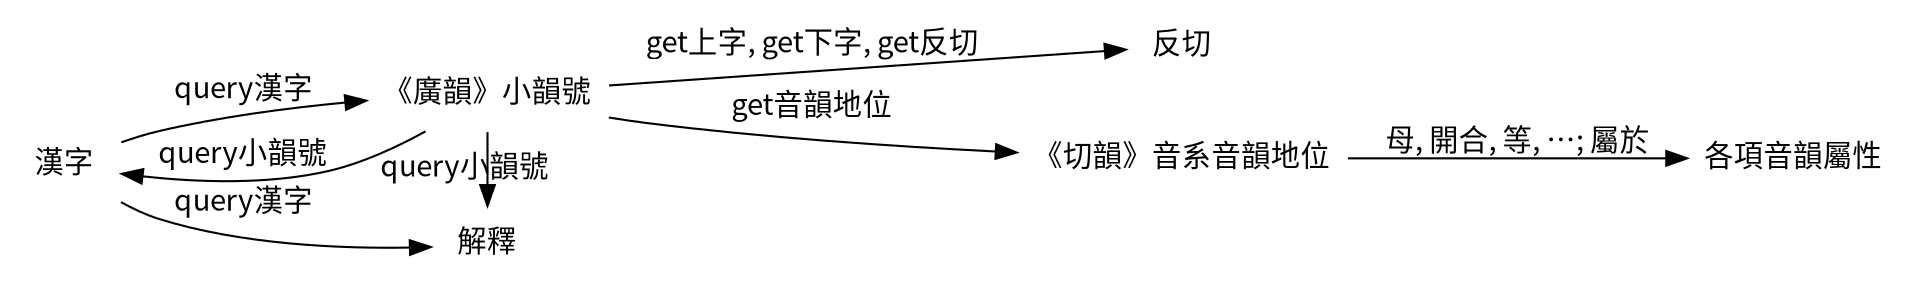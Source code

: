 digraph {
    graph [fontname="Noto Sans CJK HK"]
    node [fontname="Noto Sans CJK HK"]
    edge [fontname="Noto Sans CJK HK"]
    node [shape=plaintext]
    rankdir=LR
    漢字 -> 《廣韻》小韻號 [label="query漢字"]
    漢字 -> 解釋 [label="query漢字"]
    《廣韻》小韻號 -> 漢字 [label="query小韻號"]
    《廣韻》小韻號 -> 解釋 [label="query小韻號"]
    《廣韻》小韻號 -> 反切 [label="get上字, get下字, get反切"]
    《廣韻》小韻號 -> 《切韻》音系音韻地位 [label="get音韻地位"]
    《切韻》音系音韻地位 -> 各項音韻屬性 [label="母, 開合, 等, …; 屬於"]
    subgraph subs {
        rank=same
        《廣韻》小韻號
        解釋
    }
}
